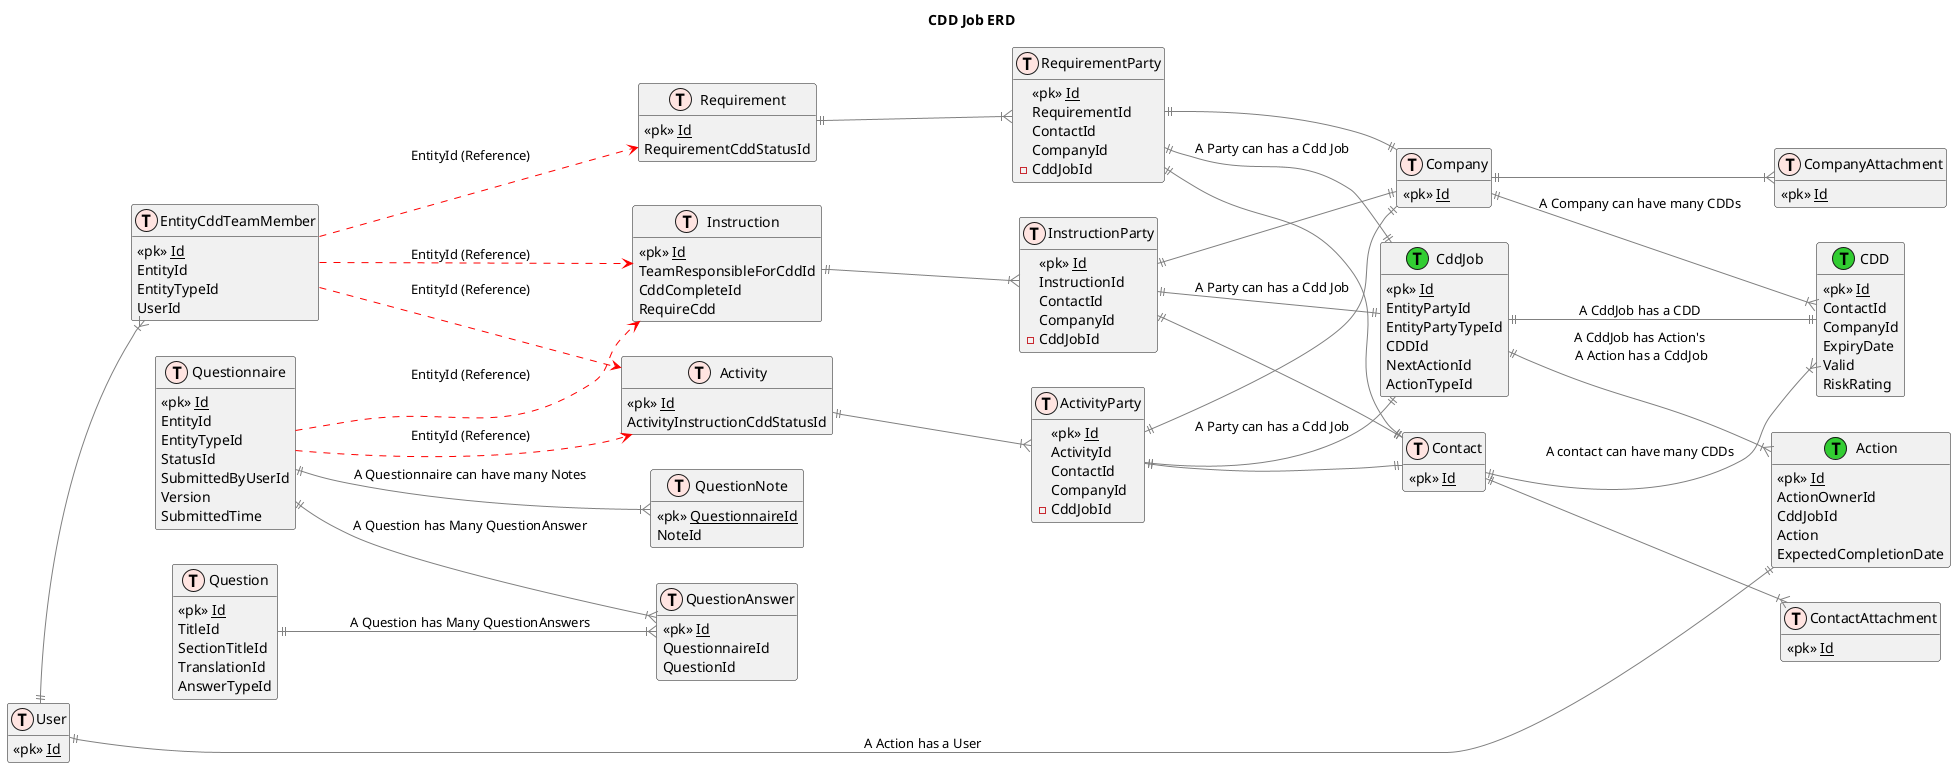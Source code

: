 @startuml

title CDD Job ERD 

left to right direction

!define newtable(x) class x << (T,LimeGreen) >>

!define table(x) class x << (T,mistyrose) >>   
!define view(x) class x << (V,lightblue) >>   
!define table(x) class x << (T,mistyrose) >>  
!define tr(x) class x << (R,red) >>  
!define tf(x) class x << (F,darkorange) >>   
!define af(x) class x << (F,white) >>   
!define fn(x) class x << (F,plum) >>   
!define fs(x) class x << (F,tan) >>   
!define ft(x) class x << (F,wheat) >>   
!define if(x) class x << (F,gaisboro) >>   
!define p(x) class x << (P,indianred) >>   
!define pc(x) class x << (P,lemonshiffon) >>   
!define x(x) class x << (P,linen) >>     
!define primary_key(x) <<pk>> <u>x</u>
!define foreign_key(x) <<fk>> <b>x</b>
!define link( k, y) k }--||  y
hide methods   
hide stereotypes  
skinparam classarrowcolor gray  

table(User)
{
    primary_key(Id)
}

table( EntityCddTeamMember)
{
    primary_key(Id)
    EntityId
    EntityTypeId
    UserId
}

table( Activity)
{
    primary_key(Id)
    ActivityInstructionCddStatusId
}

table( ActivityParty)
{
    primary_key(Id)
    ActivityId
    ContactId
    CompanyId
    -CddJobId
}

table( Instruction)
{
    primary_key(Id)
    TeamResponsibleForCddId
    CddCompleteId
    RequireCdd
}

table( InstructionParty)
{
    primary_key(Id)
    InstructionId
    ContactId
    CompanyId
    -CddJobId
}

table( Requirement)
{
    primary_key(Id)
    RequirementCddStatusId
}

table( RequirementParty)
{
    primary_key(Id)
    RequirementId
    ContactId
    CompanyId
    -CddJobId
}

'table(EnumTypeItem)
'{
'    primary_key(Id)
'}

table( Questionnaire)
{
    primary_key(Id)
    EntityId
    EntityTypeId
    StatusId
    SubmittedByUserId
    Version
    SubmittedTime
}

table( Question)
{
    primary_key(Id)
    TitleId
    SectionTitleId
    TranslationId
    AnswerTypeId
}

table( QuestionAnswer)
{
    primary_key(Id)
    QuestionnaireId 
    QuestionId
}

table( QuestionNote)
{
    primary_key(QuestionnaireId)
    NoteId
}

table(Contact)
{
    primary_key(Id)
}

table(Company)
{
    primary_key(Id)
}

newtable(CDD)
{
    primary_key(Id)
    ContactId
    CompanyId
    ExpiryDate
    Valid
    RiskRating
}


'Questionnaire ||--|{ Question #line:red : (NEW) A Questionnaire can have many Questions
Questionnaire ||--|{ QuestionAnswer : A Question has Many QuestionAnswer
Questionnaire ||--|{ QuestionNote : A Questionnaire can have many Notes
Question ||--|{ QuestionAnswer : A Question has Many QuestionAnswers

'Activity  ||--|{ EnumTypeItem : ActivityInstructionCddStatusId (Pending, Complete)
'Instruction ||--|{ EnumTypeItem : TeamResponsibleForCddId (CentralCdd,Office)
'Instruction ||--|{ EnumTypeItem : CddCompleteId (Yes,No,preCentralisation)
'Questionnaire ||--|{ EnumTypeItem : StatusId (None,NotSubmitted,Submitted)
'Questionnaire ||--|{ EnumTypeItem : EntityTypeId (Activity,Instruction...)

Questionnaire ..> Activity #line:red; : EntityId (Reference)
Questionnaire ..> Instruction #line:red; : EntityId (Reference)

User ||--|{ EntityCddTeamMember

EntityCddTeamMember ..> Activity #line:red; : EntityId (Reference)
EntityCddTeamMember ..> Instruction #line:red; : EntityId (Reference)
EntityCddTeamMember ..> Requirement #line:red; : EntityId (Reference)

Activity ||--|{ ActivityParty
Instruction ||--|{ InstructionParty
Requirement ||--|{ RequirementParty

ActivityParty ||--|| Contact
ActivityParty ||--|| Company

InstructionParty ||--|| Contact
InstructionParty ||--|| Company

RequirementParty ||--|| Contact
RequirementParty ||--|| Company

newtable( CddJob)
{
    primary_key(Id)
    EntityPartyId
    EntityPartyTypeId
    CDDId
    NextActionId
    ActionTypeId
}

newtable(Action)
{
    primary_key(Id)
    ActionOwnerId
    CddJobId
    Action
    ExpectedCompletionDate
    
}

'table( CDDQuestionnaire)
'{
'    primary_key(Id)
'    CDDId
'    QuestionnaireId
'}
'table(Questionnaire)
'{
'    primary_key(Id)
'}

ActivityParty ||--|| CddJob : A Party can has a Cdd Job
InstructionParty ||--|| CddJob : A Party can has a Cdd Job
RequirementParty ||--|| CddJob : A Party can has a Cdd Job


CddJob ||--|| CDD : A CddJob has a CDD
'CddJob ||--|{ EnumTypeItem : ActionType
CddJob ||--|{ Action : A CddJob has Action's\n A Action has a CddJob

Action ||--|| User : A Action has a User 

Contact ||--|{ CDD : A contact can have many CDDs
Company ||--|{ CDD : A Company can have many CDDs

'CDD ||--|{ CDDQuestionnaire : A CDD has many Questionnaires
'CDDQuestionnaire }|--|| Questionnaire : A Questionnaire has many CDD's

table( ContactAttachment)
{
     primary_key(Id)
}

table( CompanyAttachment)
{
     primary_key(Id)
}

Contact ||--|{ ContactAttachment
Company ||--|{ CompanyAttachment

@enduml